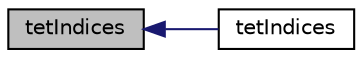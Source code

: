 digraph "tetIndices"
{
  bgcolor="transparent";
  edge [fontname="Helvetica",fontsize="10",labelfontname="Helvetica",labelfontsize="10"];
  node [fontname="Helvetica",fontsize="10",shape=record];
  rankdir="LR";
  Node1 [label="tetIndices",height=0.2,width=0.4,color="black", fillcolor="grey75", style="filled", fontcolor="black"];
  Node1 -> Node2 [dir="back",color="midnightblue",fontsize="10",style="solid",fontname="Helvetica"];
  Node2 [label="tetIndices",height=0.2,width=0.4,color="black",URL="$a02660.html#a0982ddf9b53026bc175ceb1fdbcfaa30",tooltip="Construct from components. "];
}
